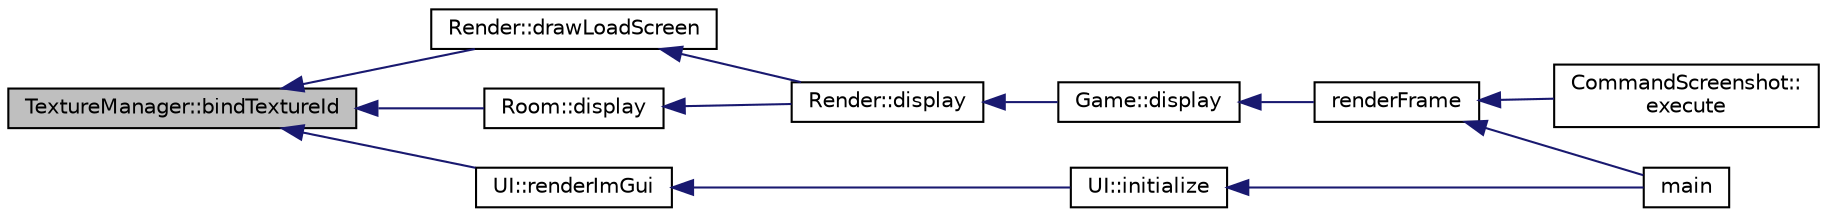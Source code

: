 digraph "TextureManager::bindTextureId"
{
 // INTERACTIVE_SVG=YES
  edge [fontname="Helvetica",fontsize="10",labelfontname="Helvetica",labelfontsize="10"];
  node [fontname="Helvetica",fontsize="10",shape=record];
  rankdir="LR";
  Node1 [label="TextureManager::bindTextureId",height=0.2,width=0.4,color="black", fillcolor="grey75", style="filled" fontcolor="black"];
  Node1 -> Node2 [dir="back",color="midnightblue",fontsize="10",style="solid",fontname="Helvetica"];
  Node2 [label="Render::drawLoadScreen",height=0.2,width=0.4,color="black", fillcolor="white", style="filled",URL="$class_render.html#a5e58116021c447832f6434bc81030442"];
  Node2 -> Node3 [dir="back",color="midnightblue",fontsize="10",style="solid",fontname="Helvetica"];
  Node3 [label="Render::display",height=0.2,width=0.4,color="black", fillcolor="white", style="filled",URL="$class_render.html#ab7facb0873c6f266b8849c5ce6f223da",tooltip="Renders a single game frame. "];
  Node3 -> Node4 [dir="back",color="midnightblue",fontsize="10",style="solid",fontname="Helvetica"];
  Node4 [label="Game::display",height=0.2,width=0.4,color="black", fillcolor="white", style="filled",URL="$class_game.html#a4d0223a84926cbabea95ed7e0392690a"];
  Node4 -> Node5 [dir="back",color="midnightblue",fontsize="10",style="solid",fontname="Helvetica"];
  Node5 [label="renderFrame",height=0.2,width=0.4,color="black", fillcolor="white", style="filled",URL="$main_8cpp.html#a00df6d86f86c2004b5c421980456d3f7"];
  Node5 -> Node6 [dir="back",color="midnightblue",fontsize="10",style="solid",fontname="Helvetica"];
  Node6 [label="CommandScreenshot::\lexecute",height=0.2,width=0.4,color="black", fillcolor="white", style="filled",URL="$class_command_screenshot.html#aea047cbfc0c1bdfc8d72d1633070bbdf"];
  Node5 -> Node7 [dir="back",color="midnightblue",fontsize="10",style="solid",fontname="Helvetica"];
  Node7 [label="main",height=0.2,width=0.4,color="black", fillcolor="white", style="filled",URL="$main_8cpp.html#a0ddf1224851353fc92bfbff6f499fa97"];
  Node1 -> Node8 [dir="back",color="midnightblue",fontsize="10",style="solid",fontname="Helvetica"];
  Node8 [label="Room::display",height=0.2,width=0.4,color="black", fillcolor="white", style="filled",URL="$class_room.html#a2f8bed39ed97ae1b24c46eacbc0a0e18"];
  Node8 -> Node3 [dir="back",color="midnightblue",fontsize="10",style="solid",fontname="Helvetica"];
  Node1 -> Node9 [dir="back",color="midnightblue",fontsize="10",style="solid",fontname="Helvetica"];
  Node9 [label="UI::renderImGui",height=0.2,width=0.4,color="black", fillcolor="white", style="filled",URL="$class_u_i.html#ac00fc9b3139e05972fe5b138a9454b92"];
  Node9 -> Node10 [dir="back",color="midnightblue",fontsize="10",style="solid",fontname="Helvetica"];
  Node10 [label="UI::initialize",height=0.2,width=0.4,color="black", fillcolor="white", style="filled",URL="$class_u_i.html#a26fe2104bfed9855474c9c2835fc7a2d"];
  Node10 -> Node7 [dir="back",color="midnightblue",fontsize="10",style="solid",fontname="Helvetica"];
}
